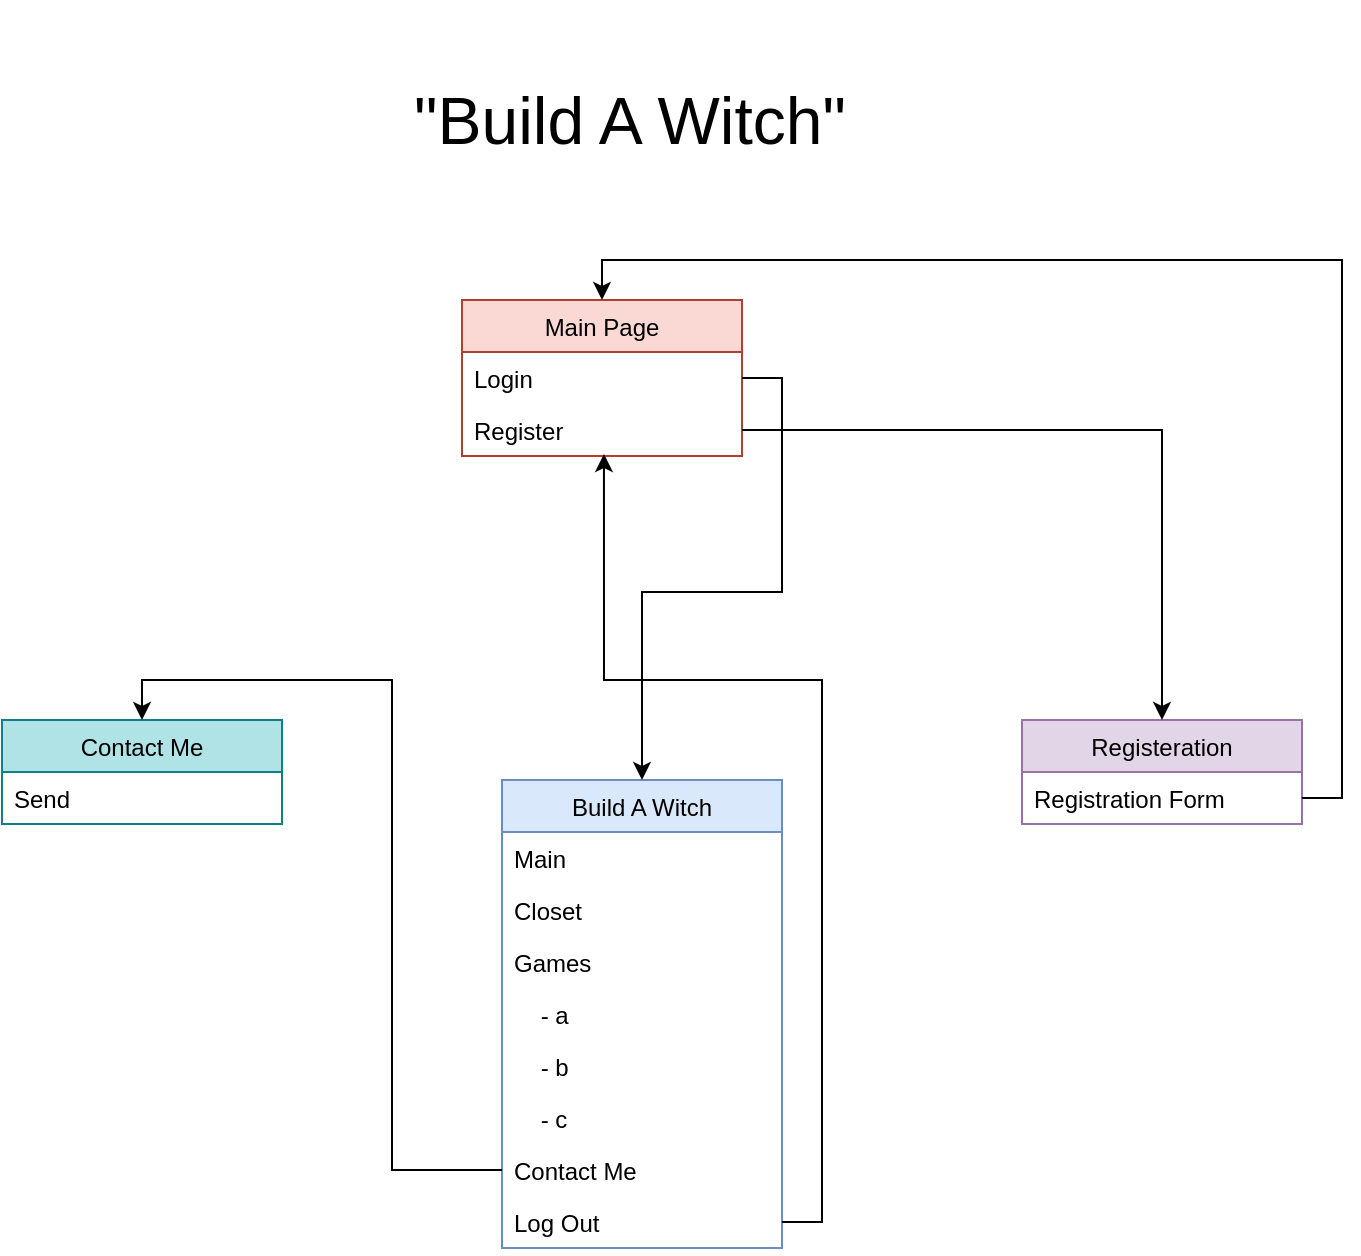 <mxfile version="14.8.3" type="device"><diagram id="C5RBs43oDa-KdzZeNtuy" name="Page-1"><mxGraphModel dx="1422" dy="762" grid="1" gridSize="10" guides="1" tooltips="1" connect="1" arrows="1" fold="1" page="1" pageScale="1" pageWidth="827" pageHeight="1169" math="0" shadow="0"><root><mxCell id="WIyWlLk6GJQsqaUBKTNV-0"/><mxCell id="WIyWlLk6GJQsqaUBKTNV-1" parent="WIyWlLk6GJQsqaUBKTNV-0"/><mxCell id="Ym9OqGmxtOA5UjleuXJm-0" value="Main Page" style="swimlane;fontStyle=0;childLayout=stackLayout;horizontal=1;startSize=26;fillColor=#fad9d5;horizontalStack=0;resizeParent=1;resizeParentMax=0;resizeLast=0;collapsible=1;marginBottom=0;strokeColor=#ae4132;" vertex="1" parent="WIyWlLk6GJQsqaUBKTNV-1"><mxGeometry x="330" y="150" width="140" height="78" as="geometry"/></mxCell><mxCell id="Ym9OqGmxtOA5UjleuXJm-1" value="Login" style="text;strokeColor=none;fillColor=none;align=left;verticalAlign=top;spacingLeft=4;spacingRight=4;overflow=hidden;rotatable=0;points=[[0,0.5],[1,0.5]];portConstraint=eastwest;" vertex="1" parent="Ym9OqGmxtOA5UjleuXJm-0"><mxGeometry y="26" width="140" height="26" as="geometry"/></mxCell><mxCell id="Ym9OqGmxtOA5UjleuXJm-2" value="Register" style="text;strokeColor=none;fillColor=none;align=left;verticalAlign=top;spacingLeft=4;spacingRight=4;overflow=hidden;rotatable=0;points=[[0,0.5],[1,0.5]];portConstraint=eastwest;" vertex="1" parent="Ym9OqGmxtOA5UjleuXJm-0"><mxGeometry y="52" width="140" height="26" as="geometry"/></mxCell><mxCell id="Ym9OqGmxtOA5UjleuXJm-4" value="Registeration" style="swimlane;fontStyle=0;childLayout=stackLayout;horizontal=1;startSize=26;fillColor=#e1d5e7;horizontalStack=0;resizeParent=1;resizeParentMax=0;resizeLast=0;collapsible=1;marginBottom=0;strokeColor=#9673a6;" vertex="1" parent="WIyWlLk6GJQsqaUBKTNV-1"><mxGeometry x="610" y="360" width="140" height="52" as="geometry"/></mxCell><mxCell id="Ym9OqGmxtOA5UjleuXJm-5" value="Registration Form" style="text;strokeColor=none;fillColor=none;align=left;verticalAlign=top;spacingLeft=4;spacingRight=4;overflow=hidden;rotatable=0;points=[[0,0.5],[1,0.5]];portConstraint=eastwest;" vertex="1" parent="Ym9OqGmxtOA5UjleuXJm-4"><mxGeometry y="26" width="140" height="26" as="geometry"/></mxCell><mxCell id="Ym9OqGmxtOA5UjleuXJm-8" value="Build A Witch" style="swimlane;fontStyle=0;childLayout=stackLayout;horizontal=1;startSize=26;fillColor=#dae8fc;horizontalStack=0;resizeParent=1;resizeParentMax=0;resizeLast=0;collapsible=1;marginBottom=0;strokeColor=#6c8ebf;" vertex="1" parent="WIyWlLk6GJQsqaUBKTNV-1"><mxGeometry x="350" y="390" width="140" height="234" as="geometry"/></mxCell><mxCell id="Ym9OqGmxtOA5UjleuXJm-9" value="Main" style="text;strokeColor=none;fillColor=none;align=left;verticalAlign=top;spacingLeft=4;spacingRight=4;overflow=hidden;rotatable=0;points=[[0,0.5],[1,0.5]];portConstraint=eastwest;" vertex="1" parent="Ym9OqGmxtOA5UjleuXJm-8"><mxGeometry y="26" width="140" height="26" as="geometry"/></mxCell><mxCell id="Ym9OqGmxtOA5UjleuXJm-10" value="Closet" style="text;strokeColor=none;fillColor=none;align=left;verticalAlign=top;spacingLeft=4;spacingRight=4;overflow=hidden;rotatable=0;points=[[0,0.5],[1,0.5]];portConstraint=eastwest;" vertex="1" parent="Ym9OqGmxtOA5UjleuXJm-8"><mxGeometry y="52" width="140" height="26" as="geometry"/></mxCell><mxCell id="Ym9OqGmxtOA5UjleuXJm-11" value="Games" style="text;strokeColor=none;fillColor=none;align=left;verticalAlign=top;spacingLeft=4;spacingRight=4;overflow=hidden;rotatable=0;points=[[0,0.5],[1,0.5]];portConstraint=eastwest;" vertex="1" parent="Ym9OqGmxtOA5UjleuXJm-8"><mxGeometry y="78" width="140" height="26" as="geometry"/></mxCell><mxCell id="Ym9OqGmxtOA5UjleuXJm-17" value="    - a" style="text;strokeColor=none;fillColor=none;align=left;verticalAlign=top;spacingLeft=4;spacingRight=4;overflow=hidden;rotatable=0;points=[[0,0.5],[1,0.5]];portConstraint=eastwest;" vertex="1" parent="Ym9OqGmxtOA5UjleuXJm-8"><mxGeometry y="104" width="140" height="26" as="geometry"/></mxCell><mxCell id="Ym9OqGmxtOA5UjleuXJm-16" value="    - b" style="text;strokeColor=none;fillColor=none;align=left;verticalAlign=top;spacingLeft=4;spacingRight=4;overflow=hidden;rotatable=0;points=[[0,0.5],[1,0.5]];portConstraint=eastwest;" vertex="1" parent="Ym9OqGmxtOA5UjleuXJm-8"><mxGeometry y="130" width="140" height="26" as="geometry"/></mxCell><mxCell id="Ym9OqGmxtOA5UjleuXJm-15" value="    - c" style="text;strokeColor=none;fillColor=none;align=left;verticalAlign=top;spacingLeft=4;spacingRight=4;overflow=hidden;rotatable=0;points=[[0,0.5],[1,0.5]];portConstraint=eastwest;" vertex="1" parent="Ym9OqGmxtOA5UjleuXJm-8"><mxGeometry y="156" width="140" height="26" as="geometry"/></mxCell><mxCell id="Ym9OqGmxtOA5UjleuXJm-24" value="Contact Me" style="text;strokeColor=none;fillColor=none;align=left;verticalAlign=top;spacingLeft=4;spacingRight=4;overflow=hidden;rotatable=0;points=[[0,0.5],[1,0.5]];portConstraint=eastwest;" vertex="1" parent="Ym9OqGmxtOA5UjleuXJm-8"><mxGeometry y="182" width="140" height="26" as="geometry"/></mxCell><mxCell id="Ym9OqGmxtOA5UjleuXJm-18" value="Log Out" style="text;strokeColor=none;fillColor=none;align=left;verticalAlign=top;spacingLeft=4;spacingRight=4;overflow=hidden;rotatable=0;points=[[0,0.5],[1,0.5]];portConstraint=eastwest;" vertex="1" parent="Ym9OqGmxtOA5UjleuXJm-8"><mxGeometry y="208" width="140" height="26" as="geometry"/></mxCell><mxCell id="Ym9OqGmxtOA5UjleuXJm-20" style="edgeStyle=orthogonalEdgeStyle;rounded=0;orthogonalLoop=1;jettySize=auto;html=1;entryX=0.5;entryY=0;entryDx=0;entryDy=0;" edge="1" parent="WIyWlLk6GJQsqaUBKTNV-1" source="Ym9OqGmxtOA5UjleuXJm-1" target="Ym9OqGmxtOA5UjleuXJm-8"><mxGeometry relative="1" as="geometry"/></mxCell><mxCell id="Ym9OqGmxtOA5UjleuXJm-21" style="edgeStyle=orthogonalEdgeStyle;rounded=0;orthogonalLoop=1;jettySize=auto;html=1;exitX=1;exitY=0.5;exitDx=0;exitDy=0;entryX=0.5;entryY=0;entryDx=0;entryDy=0;" edge="1" parent="WIyWlLk6GJQsqaUBKTNV-1" source="Ym9OqGmxtOA5UjleuXJm-2" target="Ym9OqGmxtOA5UjleuXJm-4"><mxGeometry relative="1" as="geometry"/></mxCell><mxCell id="Ym9OqGmxtOA5UjleuXJm-22" style="edgeStyle=orthogonalEdgeStyle;rounded=0;orthogonalLoop=1;jettySize=auto;html=1;exitX=1;exitY=0.5;exitDx=0;exitDy=0;entryX=0.5;entryY=0;entryDx=0;entryDy=0;" edge="1" parent="WIyWlLk6GJQsqaUBKTNV-1" source="Ym9OqGmxtOA5UjleuXJm-5" target="Ym9OqGmxtOA5UjleuXJm-0"><mxGeometry relative="1" as="geometry"/></mxCell><mxCell id="Ym9OqGmxtOA5UjleuXJm-23" style="edgeStyle=orthogonalEdgeStyle;rounded=0;orthogonalLoop=1;jettySize=auto;html=1;exitX=1;exitY=0.5;exitDx=0;exitDy=0;entryX=0.507;entryY=0.962;entryDx=0;entryDy=0;entryPerimeter=0;" edge="1" parent="WIyWlLk6GJQsqaUBKTNV-1" source="Ym9OqGmxtOA5UjleuXJm-18" target="Ym9OqGmxtOA5UjleuXJm-2"><mxGeometry relative="1" as="geometry"><Array as="points"><mxPoint x="510" y="611"/><mxPoint x="510" y="340"/><mxPoint x="401" y="340"/></Array></mxGeometry></mxCell><mxCell id="Ym9OqGmxtOA5UjleuXJm-25" value="&lt;font style=&quot;font-size: 33px&quot;&gt;&quot;Build A Witch&quot;&lt;/font&gt;" style="text;html=1;strokeColor=none;fillColor=none;align=center;verticalAlign=middle;whiteSpace=wrap;rounded=0;" vertex="1" parent="WIyWlLk6GJQsqaUBKTNV-1"><mxGeometry x="279" width="270" height="120" as="geometry"/></mxCell><mxCell id="Ym9OqGmxtOA5UjleuXJm-46" value="Contact Me" style="swimlane;fontStyle=0;childLayout=stackLayout;horizontal=1;startSize=26;fillColor=#b0e3e6;horizontalStack=0;resizeParent=1;resizeParentMax=0;resizeLast=0;collapsible=1;marginBottom=0;labelBackgroundColor=none;strokeColor=#0e8088;" vertex="1" parent="WIyWlLk6GJQsqaUBKTNV-1"><mxGeometry x="100" y="360" width="140" height="52" as="geometry"/></mxCell><mxCell id="Ym9OqGmxtOA5UjleuXJm-47" value="Send" style="text;strokeColor=none;fillColor=none;align=left;verticalAlign=top;spacingLeft=4;spacingRight=4;overflow=hidden;rotatable=0;points=[[0,0.5],[1,0.5]];portConstraint=eastwest;" vertex="1" parent="Ym9OqGmxtOA5UjleuXJm-46"><mxGeometry y="26" width="140" height="26" as="geometry"/></mxCell><mxCell id="Ym9OqGmxtOA5UjleuXJm-55" style="edgeStyle=orthogonalEdgeStyle;rounded=0;orthogonalLoop=1;jettySize=auto;html=1;exitX=0;exitY=0.5;exitDx=0;exitDy=0;entryX=0.5;entryY=0;entryDx=0;entryDy=0;" edge="1" parent="WIyWlLk6GJQsqaUBKTNV-1" source="Ym9OqGmxtOA5UjleuXJm-24" target="Ym9OqGmxtOA5UjleuXJm-46"><mxGeometry relative="1" as="geometry"/></mxCell></root></mxGraphModel></diagram></mxfile>